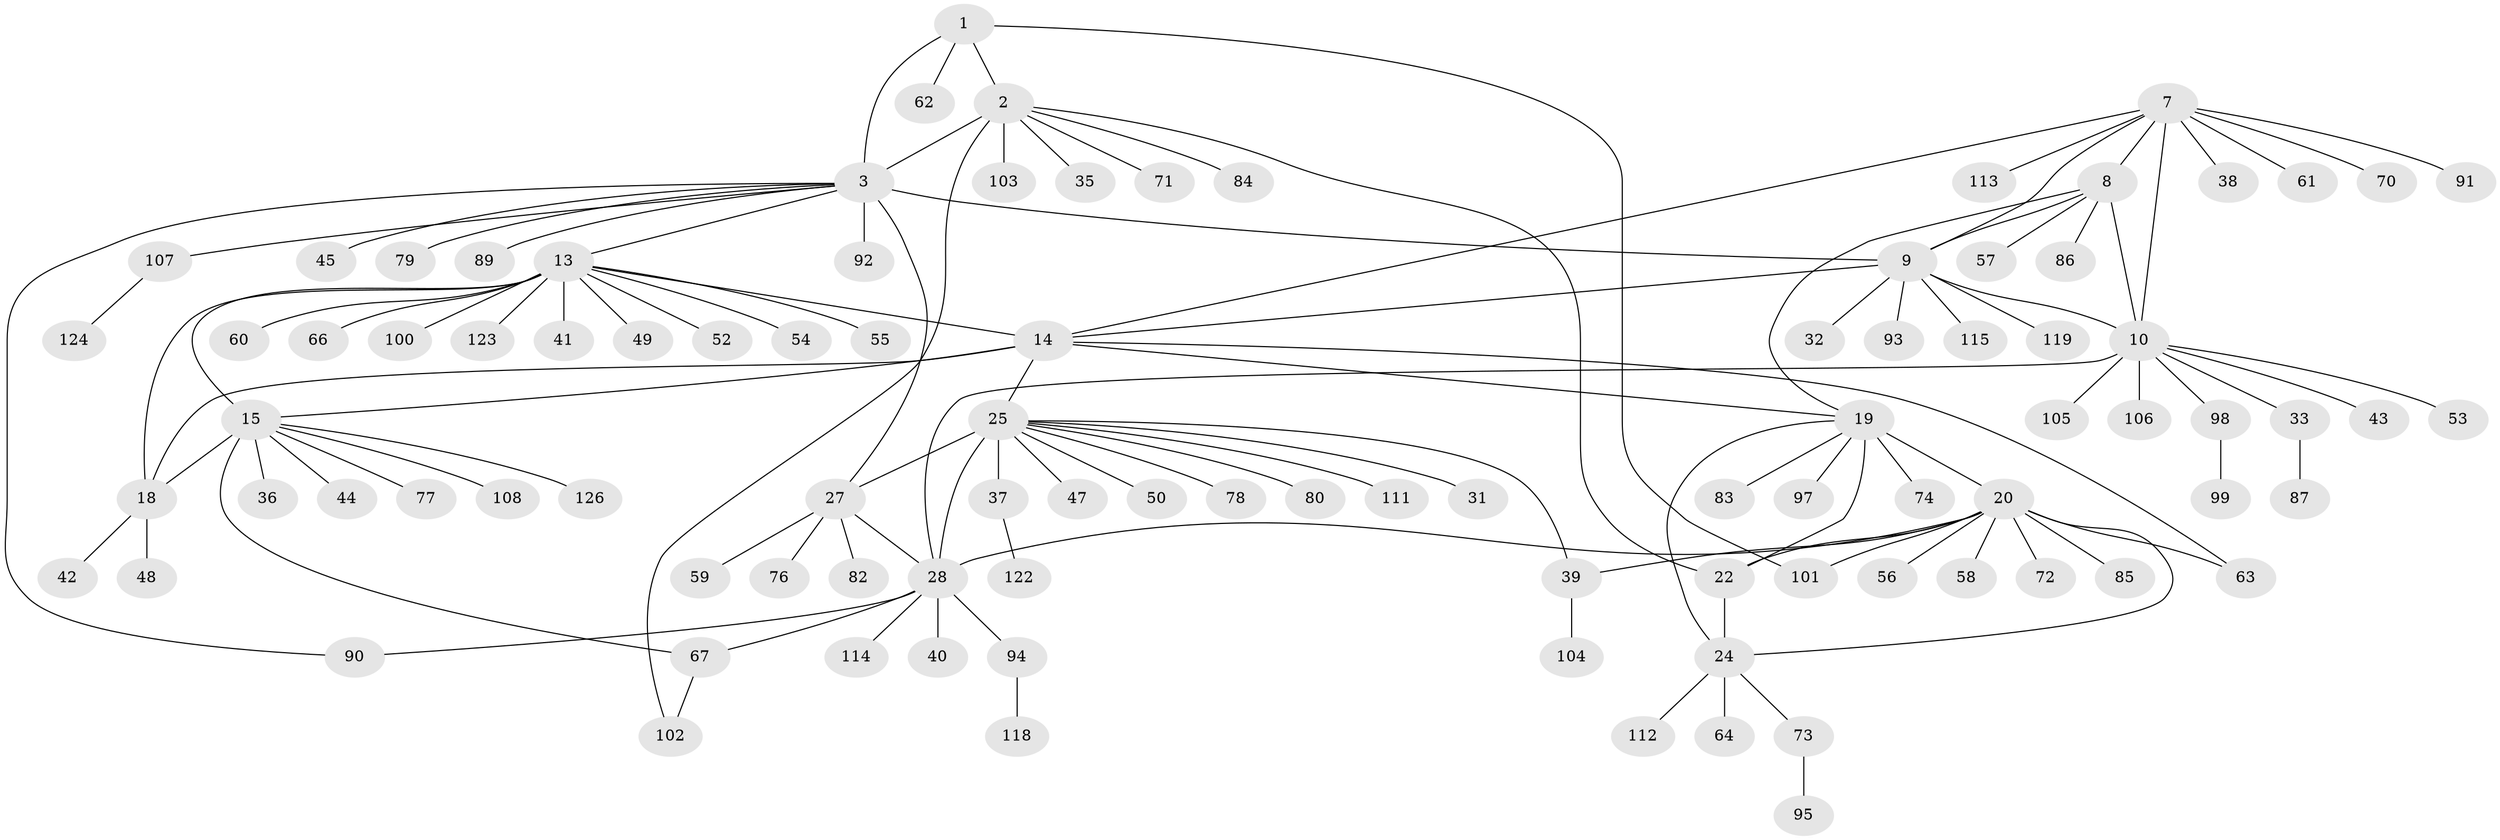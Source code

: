 // Generated by graph-tools (version 1.1) at 2025/52/02/27/25 19:52:21]
// undirected, 97 vertices, 120 edges
graph export_dot {
graph [start="1"]
  node [color=gray90,style=filled];
  1 [super="+6"];
  2 [super="+4"];
  3 [super="+5"];
  7 [super="+34"];
  8 [super="+12"];
  9 [super="+65"];
  10 [super="+11"];
  13 [super="+16"];
  14 [super="+69"];
  15 [super="+17"];
  18 [super="+81"];
  19 [super="+23"];
  20 [super="+21"];
  22;
  24 [super="+110"];
  25 [super="+26"];
  27 [super="+30"];
  28 [super="+29"];
  31;
  32;
  33 [super="+46"];
  35;
  36;
  37;
  38;
  39 [super="+109"];
  40;
  41;
  42;
  43 [super="+75"];
  44;
  45;
  47 [super="+51"];
  48 [super="+96"];
  49;
  50 [super="+68"];
  52;
  53;
  54;
  55;
  56;
  57;
  58;
  59;
  60 [super="+125"];
  61;
  62;
  63 [super="+120"];
  64;
  66;
  67;
  70;
  71;
  72;
  73;
  74;
  76;
  77;
  78;
  79;
  80;
  82;
  83;
  84 [super="+88"];
  85;
  86;
  87 [super="+117"];
  89;
  90;
  91;
  92;
  93;
  94;
  95;
  97 [super="+116"];
  98;
  99;
  100;
  101;
  102;
  103;
  104;
  105;
  106;
  107;
  108;
  111;
  112;
  113;
  114;
  115;
  118 [super="+121"];
  119;
  122;
  123;
  124;
  126;
  1 -- 2 [weight=4];
  1 -- 3 [weight=4];
  1 -- 62;
  1 -- 101;
  2 -- 3 [weight=4];
  2 -- 22;
  2 -- 71;
  2 -- 84;
  2 -- 102;
  2 -- 35;
  2 -- 103;
  3 -- 9;
  3 -- 79;
  3 -- 90;
  3 -- 107;
  3 -- 45;
  3 -- 13;
  3 -- 89;
  3 -- 27;
  3 -- 92;
  7 -- 8 [weight=2];
  7 -- 9;
  7 -- 10 [weight=2];
  7 -- 14;
  7 -- 38;
  7 -- 61;
  7 -- 70;
  7 -- 91;
  7 -- 113;
  8 -- 9 [weight=2];
  8 -- 10 [weight=4];
  8 -- 19;
  8 -- 86;
  8 -- 57;
  9 -- 10 [weight=2];
  9 -- 32;
  9 -- 93;
  9 -- 115;
  9 -- 119;
  9 -- 14;
  10 -- 28;
  10 -- 33;
  10 -- 43;
  10 -- 53;
  10 -- 98;
  10 -- 105;
  10 -- 106;
  13 -- 14 [weight=2];
  13 -- 15 [weight=4];
  13 -- 18 [weight=2];
  13 -- 41;
  13 -- 49;
  13 -- 52;
  13 -- 55;
  13 -- 60;
  13 -- 66;
  13 -- 100;
  13 -- 123;
  13 -- 54;
  14 -- 15 [weight=2];
  14 -- 18;
  14 -- 19;
  14 -- 25;
  14 -- 63;
  15 -- 18 [weight=2];
  15 -- 36;
  15 -- 77;
  15 -- 108;
  15 -- 67;
  15 -- 126;
  15 -- 44;
  18 -- 42;
  18 -- 48;
  19 -- 20 [weight=4];
  19 -- 22 [weight=2];
  19 -- 24 [weight=2];
  19 -- 97;
  19 -- 83;
  19 -- 74;
  20 -- 22 [weight=2];
  20 -- 24 [weight=2];
  20 -- 58;
  20 -- 72;
  20 -- 85;
  20 -- 101;
  20 -- 39;
  20 -- 56;
  20 -- 28;
  20 -- 63;
  22 -- 24;
  24 -- 64;
  24 -- 73;
  24 -- 112;
  25 -- 27 [weight=4];
  25 -- 28 [weight=4];
  25 -- 31;
  25 -- 39;
  25 -- 50;
  25 -- 78;
  25 -- 80;
  25 -- 111;
  25 -- 37;
  25 -- 47;
  27 -- 28 [weight=4];
  27 -- 59;
  27 -- 76;
  27 -- 82;
  28 -- 67;
  28 -- 90;
  28 -- 40;
  28 -- 114;
  28 -- 94;
  33 -- 87;
  37 -- 122;
  39 -- 104;
  67 -- 102;
  73 -- 95;
  94 -- 118;
  98 -- 99;
  107 -- 124;
}
